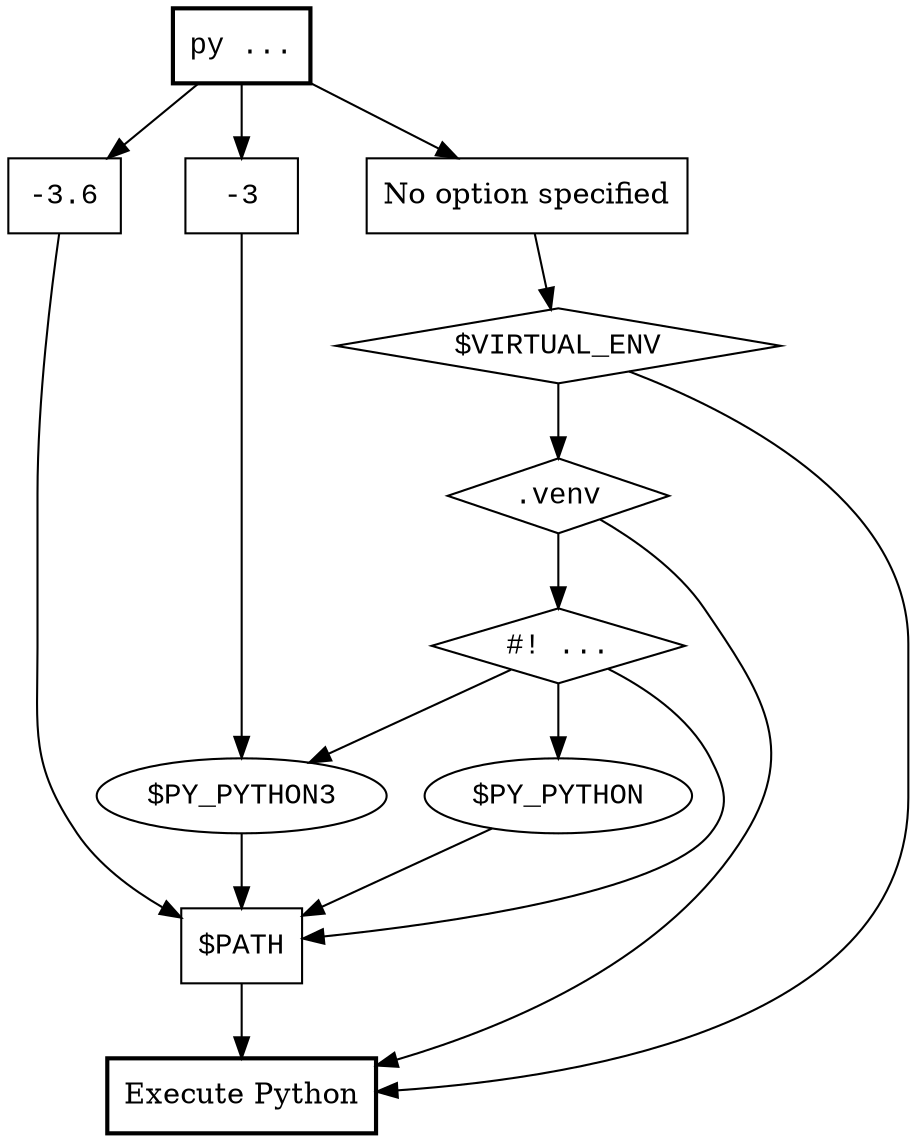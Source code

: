 digraph py {
    // Align CLI options horizontally.
    {
        rank=same
        "-3.6" "-3" "<nothing>"
    }

    // Make sure everything there is a centre line using the "centre" group.
    // All of the steps involved when no requested version specified should
    // be aligned vertically.

    "py ..." [shape=box, fontname="Courier New", style="bold"]
    "-3.6" [shape=box, fontname="Courier New"]
    "-3" [shape=box, fontname="Courier New"]
    "<nothing>" [shape=box, label="No option specified"]

    "$PY_PYTHON3" [shape=oval, group=centre, fontname="Courier New"]

    "$VIRTUAL_ENV" [shape=diamond, group=unknown, fontname="Courier New"]
    ".venv" [shape=diamond, group=unknown, fontname="Courier New"]
    "shebang" [shape=diamond, group=unknown, label="#! ...", fontname="Courier New"]
    "$PY_PYTHON" [shape=oval, group=unknown, fontname="Courier New"]

    "$PATH" [shape=box, group=centre, fontname="Courier New"]

    "Execute" [shape=box, label="Execute Python", group=centre, style="bold"]



    "py ..." -> {"-3.6" "-3" "<nothing>"}
    "-3.6" -> "$PATH"

    "-3" -> "$PY_PYTHON3"
    "$PY_PYTHON3" -> "$PATH"

    "<nothing>" -> "$VIRTUAL_ENV"
    "$VIRTUAL_ENV" -> "Execute"
    "$VIRTUAL_ENV" -> ".venv"
    ".venv" -> "Execute"
    ".venv" -> "shebang"
    "shebang" -> "$PY_PYTHON"
    "shebang" -> "$PY_PYTHON3"
    "shebang" -> "$PATH"

    "$PY_PYTHON" -> "$PATH"

    "$PATH" -> "Execute"
}
